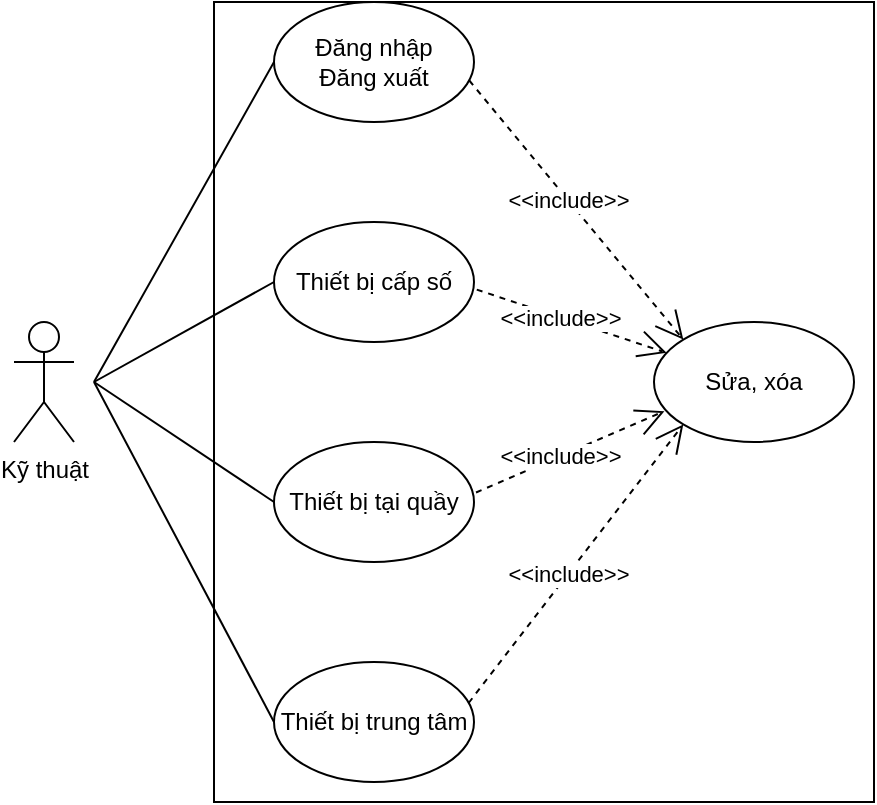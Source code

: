<mxfile version="20.8.23" type="device"><diagram name="Trang-1" id="ktbPmL6ud7m3sDR-l0OQ"><mxGraphModel dx="1050" dy="619" grid="1" gridSize="10" guides="1" tooltips="1" connect="1" arrows="1" fold="1" page="1" pageScale="1" pageWidth="2339" pageHeight="3300" math="0" shadow="0"><root><mxCell id="0"/><mxCell id="1" parent="0"/><mxCell id="9ru3QISm_lpdv1bRnhRt-33" value="" style="rounded=0;whiteSpace=wrap;html=1;" vertex="1" parent="1"><mxGeometry x="140" y="240" width="330" height="400" as="geometry"/></mxCell><mxCell id="9ru3QISm_lpdv1bRnhRt-2" value="Kỹ thuật" style="shape=umlActor;verticalLabelPosition=bottom;verticalAlign=top;html=1;outlineConnect=0;" vertex="1" parent="1"><mxGeometry x="40" y="400" width="30" height="60" as="geometry"/></mxCell><mxCell id="9ru3QISm_lpdv1bRnhRt-5" value="Sửa, xóa" style="ellipse;whiteSpace=wrap;html=1;" vertex="1" parent="1"><mxGeometry x="360" y="400" width="100" height="60" as="geometry"/></mxCell><mxCell id="9ru3QISm_lpdv1bRnhRt-15" value="&amp;lt;&amp;lt;include&amp;gt;&amp;gt;" style="endArrow=open;endSize=12;dashed=1;html=1;rounded=0;entryX=0;entryY=1;entryDx=0;entryDy=0;" edge="1" parent="1" target="9ru3QISm_lpdv1bRnhRt-5"><mxGeometry width="160" relative="1" as="geometry"><mxPoint x="260" y="600" as="sourcePoint"/><mxPoint x="420" y="600" as="targetPoint"/></mxGeometry></mxCell><mxCell id="9ru3QISm_lpdv1bRnhRt-16" value="&amp;lt;&amp;lt;include&amp;gt;&amp;gt;" style="endArrow=open;endSize=12;dashed=1;html=1;rounded=0;entryX=0.052;entryY=0.743;entryDx=0;entryDy=0;exitX=1;exitY=0.5;exitDx=0;exitDy=0;entryPerimeter=0;" edge="1" parent="1" target="9ru3QISm_lpdv1bRnhRt-5"><mxGeometry width="160" relative="1" as="geometry"><mxPoint x="260" y="490" as="sourcePoint"/><mxPoint x="370" y="440" as="targetPoint"/></mxGeometry></mxCell><mxCell id="9ru3QISm_lpdv1bRnhRt-18" value="&amp;lt;&amp;lt;include&amp;gt;&amp;gt;" style="endArrow=open;endSize=12;dashed=1;html=1;rounded=0;exitX=1;exitY=0.5;exitDx=0;exitDy=0;" edge="1" parent="1" target="9ru3QISm_lpdv1bRnhRt-5"><mxGeometry width="160" relative="1" as="geometry"><mxPoint x="260" y="380" as="sourcePoint"/><mxPoint x="385" y="461" as="targetPoint"/></mxGeometry></mxCell><mxCell id="9ru3QISm_lpdv1bRnhRt-19" value="&amp;lt;&amp;lt;include&amp;gt;&amp;gt;" style="endArrow=open;endSize=12;dashed=1;html=1;rounded=0;entryX=0;entryY=0;entryDx=0;entryDy=0;exitX=1;exitY=0.5;exitDx=0;exitDy=0;" edge="1" parent="1" target="9ru3QISm_lpdv1bRnhRt-5"><mxGeometry width="160" relative="1" as="geometry"><mxPoint x="260" y="270" as="sourcePoint"/><mxPoint x="395" y="471" as="targetPoint"/></mxGeometry></mxCell><mxCell id="9ru3QISm_lpdv1bRnhRt-20" value="" style="endArrow=none;html=1;rounded=0;entryX=0;entryY=0.5;entryDx=0;entryDy=0;" edge="1" parent="1" target="9ru3QISm_lpdv1bRnhRt-28"><mxGeometry width="50" height="50" relative="1" as="geometry"><mxPoint x="80" y="430" as="sourcePoint"/><mxPoint x="160" y="270" as="targetPoint"/></mxGeometry></mxCell><mxCell id="9ru3QISm_lpdv1bRnhRt-21" value="" style="endArrow=none;html=1;rounded=0;entryX=0;entryY=0.5;entryDx=0;entryDy=0;" edge="1" parent="1" target="9ru3QISm_lpdv1bRnhRt-29"><mxGeometry width="50" height="50" relative="1" as="geometry"><mxPoint x="80" y="430" as="sourcePoint"/><mxPoint x="160" y="380" as="targetPoint"/></mxGeometry></mxCell><mxCell id="9ru3QISm_lpdv1bRnhRt-22" value="" style="endArrow=none;html=1;rounded=0;entryX=0;entryY=0.5;entryDx=0;entryDy=0;" edge="1" parent="1" target="9ru3QISm_lpdv1bRnhRt-30"><mxGeometry width="50" height="50" relative="1" as="geometry"><mxPoint x="80" y="430" as="sourcePoint"/><mxPoint x="160" y="490" as="targetPoint"/></mxGeometry></mxCell><mxCell id="9ru3QISm_lpdv1bRnhRt-23" value="" style="endArrow=none;html=1;rounded=0;entryX=0;entryY=0.5;entryDx=0;entryDy=0;" edge="1" parent="1" target="9ru3QISm_lpdv1bRnhRt-31"><mxGeometry width="50" height="50" relative="1" as="geometry"><mxPoint x="80" y="430" as="sourcePoint"/><mxPoint x="160" y="600" as="targetPoint"/></mxGeometry></mxCell><mxCell id="9ru3QISm_lpdv1bRnhRt-28" value="Đăng nhập&lt;br&gt;Đăng xuất" style="ellipse;whiteSpace=wrap;html=1;" vertex="1" parent="1"><mxGeometry x="170" y="240" width="100" height="60" as="geometry"/></mxCell><mxCell id="9ru3QISm_lpdv1bRnhRt-29" value="Thiết bị cấp số" style="ellipse;whiteSpace=wrap;html=1;" vertex="1" parent="1"><mxGeometry x="170" y="350" width="100" height="60" as="geometry"/></mxCell><mxCell id="9ru3QISm_lpdv1bRnhRt-30" value="Thiết bị tại quầy" style="ellipse;whiteSpace=wrap;html=1;" vertex="1" parent="1"><mxGeometry x="170" y="460" width="100" height="60" as="geometry"/></mxCell><mxCell id="9ru3QISm_lpdv1bRnhRt-31" value="Thiết bị trung tâm" style="ellipse;whiteSpace=wrap;html=1;" vertex="1" parent="1"><mxGeometry x="170" y="570" width="100" height="60" as="geometry"/></mxCell></root></mxGraphModel></diagram></mxfile>